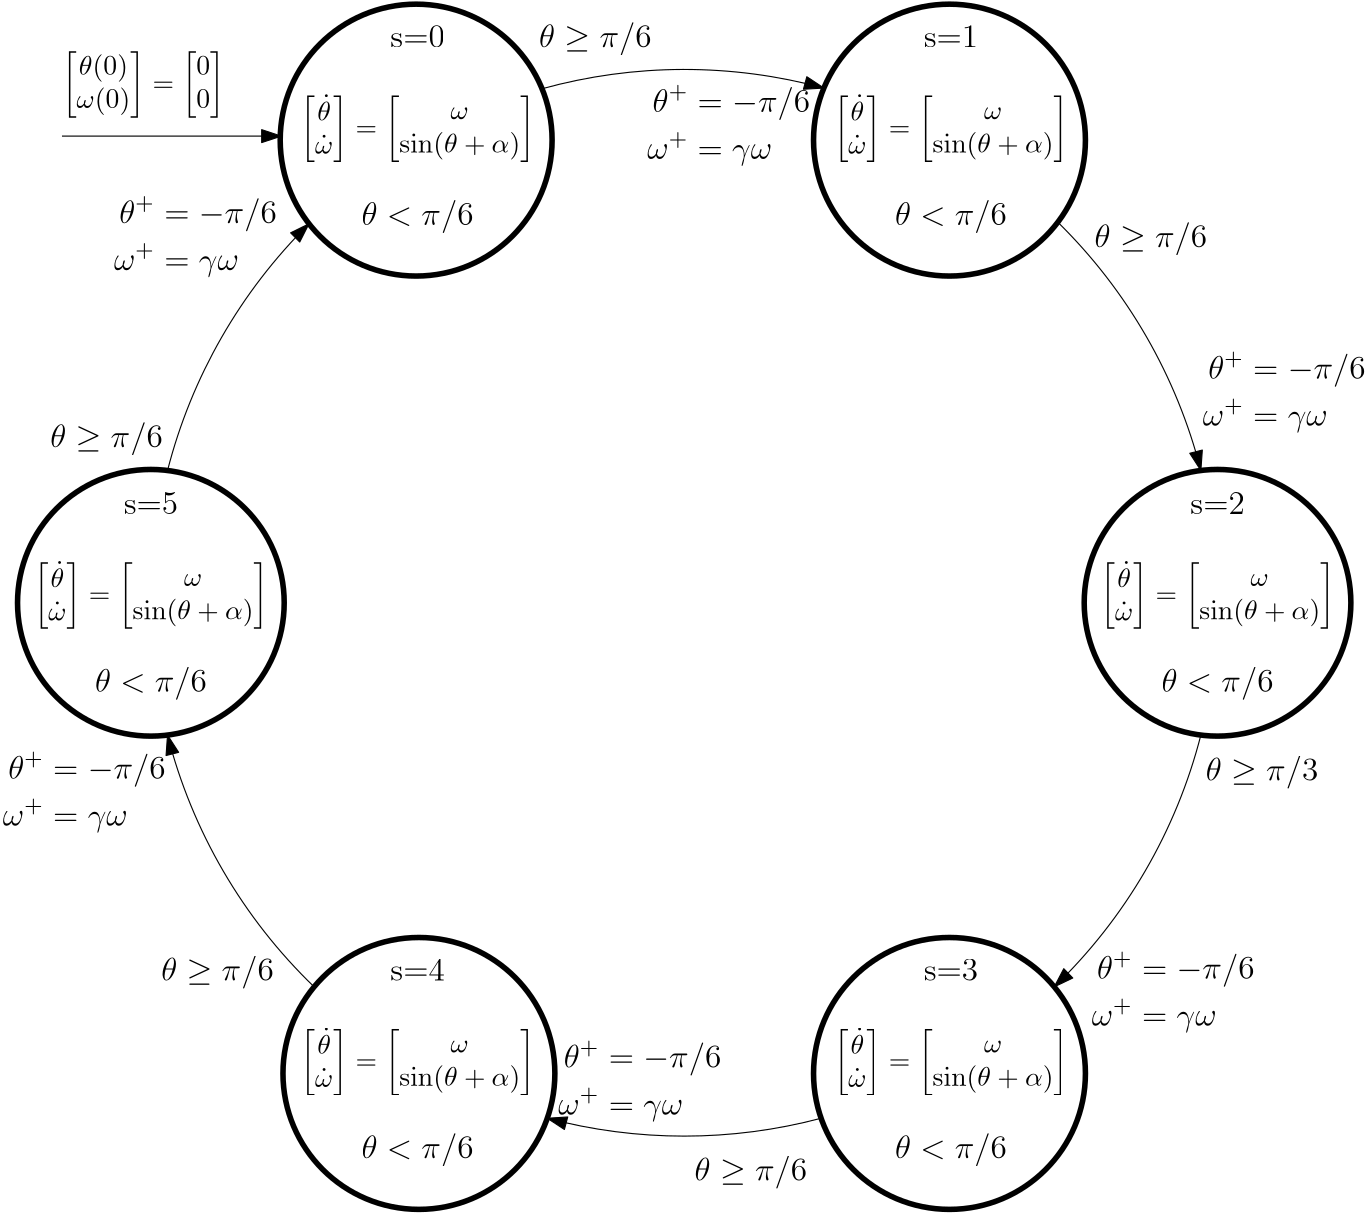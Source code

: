 <?xml version="1.0"?>
<!DOCTYPE ipe SYSTEM "ipe.dtd">
<ipe version="70218" creator="Ipe 7.2.29">
<info created="D:20231017161846" modified="D:20241021215035"/>
<preamble>\usepackage{amsmath}</preamble>
<ipestyle name="basic">
<symbol name="arrow/arc(spx)">
<path stroke="sym-stroke" fill="sym-stroke" pen="sym-pen">
0 0 m
-1 0.333 l
-1 -0.333 l
h
</path>
</symbol>
<symbol name="arrow/farc(spx)">
<path stroke="sym-stroke" fill="white" pen="sym-pen">
0 0 m
-1 0.333 l
-1 -0.333 l
h
</path>
</symbol>
<symbol name="arrow/ptarc(spx)">
<path stroke="sym-stroke" fill="sym-stroke" pen="sym-pen">
0 0 m
-1 0.333 l
-0.8 0 l
-1 -0.333 l
h
</path>
</symbol>
<symbol name="arrow/fptarc(spx)">
<path stroke="sym-stroke" fill="white" pen="sym-pen">
0 0 m
-1 0.333 l
-0.8 0 l
-1 -0.333 l
h
</path>
</symbol>
<symbol name="mark/circle(sx)" transformations="translations">
<path fill="sym-stroke">
0.6 0 0 0.6 0 0 e
0.4 0 0 0.4 0 0 e
</path>
</symbol>
<symbol name="mark/disk(sx)" transformations="translations">
<path fill="sym-stroke">
0.6 0 0 0.6 0 0 e
</path>
</symbol>
<symbol name="mark/fdisk(sfx)" transformations="translations">
<group>
<path fill="sym-fill">
0.5 0 0 0.5 0 0 e
</path>
<path fill="sym-stroke" fillrule="eofill">
0.6 0 0 0.6 0 0 e
0.4 0 0 0.4 0 0 e
</path>
</group>
</symbol>
<symbol name="mark/box(sx)" transformations="translations">
<path fill="sym-stroke" fillrule="eofill">
-0.6 -0.6 m
0.6 -0.6 l
0.6 0.6 l
-0.6 0.6 l
h
-0.4 -0.4 m
0.4 -0.4 l
0.4 0.4 l
-0.4 0.4 l
h
</path>
</symbol>
<symbol name="mark/square(sx)" transformations="translations">
<path fill="sym-stroke">
-0.6 -0.6 m
0.6 -0.6 l
0.6 0.6 l
-0.6 0.6 l
h
</path>
</symbol>
<symbol name="mark/fsquare(sfx)" transformations="translations">
<group>
<path fill="sym-fill">
-0.5 -0.5 m
0.5 -0.5 l
0.5 0.5 l
-0.5 0.5 l
h
</path>
<path fill="sym-stroke" fillrule="eofill">
-0.6 -0.6 m
0.6 -0.6 l
0.6 0.6 l
-0.6 0.6 l
h
-0.4 -0.4 m
0.4 -0.4 l
0.4 0.4 l
-0.4 0.4 l
h
</path>
</group>
</symbol>
<symbol name="mark/cross(sx)" transformations="translations">
<group>
<path fill="sym-stroke">
-0.43 -0.57 m
0.57 0.43 l
0.43 0.57 l
-0.57 -0.43 l
h
</path>
<path fill="sym-stroke">
-0.43 0.57 m
0.57 -0.43 l
0.43 -0.57 l
-0.57 0.43 l
h
</path>
</group>
</symbol>
<symbol name="arrow/fnormal(spx)">
<path stroke="sym-stroke" fill="white" pen="sym-pen">
0 0 m
-1 0.333 l
-1 -0.333 l
h
</path>
</symbol>
<symbol name="arrow/pointed(spx)">
<path stroke="sym-stroke" fill="sym-stroke" pen="sym-pen">
0 0 m
-1 0.333 l
-0.8 0 l
-1 -0.333 l
h
</path>
</symbol>
<symbol name="arrow/fpointed(spx)">
<path stroke="sym-stroke" fill="white" pen="sym-pen">
0 0 m
-1 0.333 l
-0.8 0 l
-1 -0.333 l
h
</path>
</symbol>
<symbol name="arrow/linear(spx)">
<path stroke="sym-stroke" pen="sym-pen">
-1 0.333 m
0 0 l
-1 -0.333 l
</path>
</symbol>
<symbol name="arrow/fdouble(spx)">
<path stroke="sym-stroke" fill="white" pen="sym-pen">
0 0 m
-1 0.333 l
-1 -0.333 l
h
-1 0 m
-2 0.333 l
-2 -0.333 l
h
</path>
</symbol>
<symbol name="arrow/double(spx)">
<path stroke="sym-stroke" fill="sym-stroke" pen="sym-pen">
0 0 m
-1 0.333 l
-1 -0.333 l
h
-1 0 m
-2 0.333 l
-2 -0.333 l
h
</path>
</symbol>
<symbol name="arrow/mid-normal(spx)">
<path stroke="sym-stroke" fill="sym-stroke" pen="sym-pen">
0.5 0 m
-0.5 0.333 l
-0.5 -0.333 l
h
</path>
</symbol>
<symbol name="arrow/mid-fnormal(spx)">
<path stroke="sym-stroke" fill="white" pen="sym-pen">
0.5 0 m
-0.5 0.333 l
-0.5 -0.333 l
h
</path>
</symbol>
<symbol name="arrow/mid-pointed(spx)">
<path stroke="sym-stroke" fill="sym-stroke" pen="sym-pen">
0.5 0 m
-0.5 0.333 l
-0.3 0 l
-0.5 -0.333 l
h
</path>
</symbol>
<symbol name="arrow/mid-fpointed(spx)">
<path stroke="sym-stroke" fill="white" pen="sym-pen">
0.5 0 m
-0.5 0.333 l
-0.3 0 l
-0.5 -0.333 l
h
</path>
</symbol>
<symbol name="arrow/mid-double(spx)">
<path stroke="sym-stroke" fill="sym-stroke" pen="sym-pen">
1 0 m
0 0.333 l
0 -0.333 l
h
0 0 m
-1 0.333 l
-1 -0.333 l
h
</path>
</symbol>
<symbol name="arrow/mid-fdouble(spx)">
<path stroke="sym-stroke" fill="white" pen="sym-pen">
1 0 m
0 0.333 l
0 -0.333 l
h
0 0 m
-1 0.333 l
-1 -0.333 l
h
</path>
</symbol>
<anglesize name="22.5 deg" value="22.5"/>
<anglesize name="30 deg" value="30"/>
<anglesize name="45 deg" value="45"/>
<anglesize name="60 deg" value="60"/>
<anglesize name="90 deg" value="90"/>
<arrowsize name="large" value="10"/>
<arrowsize name="small" value="5"/>
<arrowsize name="tiny" value="3"/>
<color name="blue" value="0 0 1"/>
<color name="brown" value="0.647 0.165 0.165"/>
<color name="darkblue" value="0 0 0.545"/>
<color name="darkcyan" value="0 0.545 0.545"/>
<color name="darkgray" value="0.663"/>
<color name="darkgreen" value="0 0.392 0"/>
<color name="darkmagenta" value="0.545 0 0.545"/>
<color name="darkorange" value="1 0.549 0"/>
<color name="darkred" value="0.545 0 0"/>
<color name="gold" value="1 0.843 0"/>
<color name="gray" value="0.745"/>
<color name="green" value="0 1 0"/>
<color name="lightblue" value="0.678 0.847 0.902"/>
<color name="lightcyan" value="0.878 1 1"/>
<color name="lightgray" value="0.827"/>
<color name="lightgreen" value="0.565 0.933 0.565"/>
<color name="lightyellow" value="1 1 0.878"/>
<color name="navy" value="0 0 0.502"/>
<color name="orange" value="1 0.647 0"/>
<color name="pink" value="1 0.753 0.796"/>
<color name="purple" value="0.627 0.125 0.941"/>
<color name="red" value="1 0 0"/>
<color name="seagreen" value="0.18 0.545 0.341"/>
<color name="turquoise" value="0.251 0.878 0.816"/>
<color name="violet" value="0.933 0.51 0.933"/>
<color name="yellow" value="1 1 0"/>
<dashstyle name="dash dot dotted" value="[4 2 1 2 1 2] 0"/>
<dashstyle name="dash dotted" value="[4 2 1 2] 0"/>
<dashstyle name="dashed" value="[4] 0"/>
<dashstyle name="dotted" value="[1 3] 0"/>
<gridsize name="10 pts (~3.5 mm)" value="10"/>
<gridsize name="14 pts (~5 mm)" value="14"/>
<gridsize name="16 pts (~6 mm)" value="16"/>
<gridsize name="20 pts (~7 mm)" value="20"/>
<gridsize name="28 pts (~10 mm)" value="28"/>
<gridsize name="32 pts (~12 mm)" value="32"/>
<gridsize name="4 pts" value="4"/>
<gridsize name="56 pts (~20 mm)" value="56"/>
<gridsize name="8 pts (~3 mm)" value="8"/>
<opacity name="10%" value="0.1"/>
<opacity name="30%" value="0.3"/>
<opacity name="50%" value="0.5"/>
<opacity name="75%" value="0.75"/>
<pen name="fat" value="1.2"/>
<pen name="heavier" value="0.8"/>
<pen name="ultrafat" value="2"/>
<symbolsize name="large" value="5"/>
<symbolsize name="small" value="2"/>
<symbolsize name="tiny" value="1.1"/>
<textsize name="Huge" value="\Huge"/>
<textsize name="LARGE" value="\LARGE"/>
<textsize name="Large" value="\Large"/>
<textsize name="footnote" value="\footnotesize"/>
<textsize name="huge" value="\huge"/>
<textsize name="large" value="\large"/>
<textsize name="script" value="\scriptsize"/>
<textsize name="small" value="\small"/>
<textsize name="tiny" value="\tiny"/>
<textstyle name="center" begin="\begin{center}" end="\end{center}"/>
<textstyle name="item" begin="\begin{itemize}\item{}" end="\end{itemize}"/>
<textstyle name="itemize" begin="\begin{itemize}" end="\end{itemize}"/>
<tiling name="falling" angle="-60" step="4" width="1"/>
<tiling name="rising" angle="30" step="4" width="1"/>
</ipestyle>
<page>
<layer name="alpha"/>
<view layers="alpha" active="alpha"/>
<path layer="alpha" stroke="black" pen="ultrafat">
48 0 0 48 448 512 e
</path>
<path stroke="black" pen="ultrafat">
48 0 0 48 64 512 e
</path>
<path stroke="black" pen="ultrafat">
48.94 0 0 48.94 351.502 678.563 e
</path>
<path matrix="1 0 0 1 -192 0" stroke="black" pen="ultrafat">
48.94 0 0 48.94 351.502 678.563 e
</path>
<path matrix="1 0 0 1 0 -336" stroke="black" pen="ultrafat">
48.94 0 0 48.94 351.502 678.563 e
</path>
<path matrix="1 0 0 1 -191.003 -335.999" stroke="black" pen="ultrafat">
48.94 0 0 48.94 351.502 678.563 e
</path>
<path stroke="black" arrow="normal/normal">
70 559.624 m
192 0 0 -192 256 512 120.924 648.449 a
</path>
<path stroke="black" arrow="normal/normal">
204.815 697.052 m
192 0 0 -192 256 512 306.29 697.297 a
</path>
<path stroke="black" arrow="normal/normal">
390.51 649.008 m
192 0 0 -192 256 512 442 559.624 a
</path>
<path stroke="black" arrow="normal/normal">
442 464.376 m
192 0 0 -192 256 512 389.224 373.742 a
</path>
<path stroke="black" arrow="normal/normal">
305.295 326.436 m
192 0 0 -192 256 512 206.705 326.436 a
</path>
<path stroke="black" arrow="normal/normal">
122.776 373.742 m
192 0 0 -192 256 512 70 464.376 a
</path>
<text matrix="1 0 0 1 0 8" transformations="translations" pos="160 704" stroke="black" type="label" width="19.575" height="7.704" depth="0" halign="center" valign="baseline" size="large">s=0</text>
<text matrix="1 0 0 1 0 8" transformations="translations" pos="352 704" stroke="black" type="label" width="19.575" height="7.704" depth="0" halign="center" valign="baseline" size="large">s=1</text>
<text transformations="translations" pos="448 544" stroke="black" type="label" width="19.575" height="7.704" depth="0" halign="center" valign="baseline" size="large">s=2</text>
<text matrix="1 0 0 1 0 8" transformations="translations" pos="352 368" stroke="black" type="label" width="19.575" height="7.704" depth="0" halign="center" valign="baseline" size="large">s=3</text>
<text matrix="1 0 0 1 0 8" transformations="translations" pos="160 368" stroke="black" type="label" width="19.575" height="7.704" depth="0" halign="center" valign="baseline" size="large">s=4</text>
<text transformations="translations" pos="64 544" stroke="black" type="label" width="19.575" height="7.704" depth="0" halign="center" valign="baseline" size="large">s=5</text>
<text matrix="1 0 0 1 0 8" transformations="translations" pos="160 672" stroke="black" type="label" width="84.395" height="14.894" depth="9.93" halign="center" valign="baseline" style="math">\begin{bmatrix} 
\dot \theta \\ 
\dot \omega 
\end{bmatrix} 
= 
\begin{bmatrix} 
\omega \\ 
\sin (\theta + \alpha) 
\end{bmatrix} </text>
<text transformations="translations" pos="160 648" stroke="black" type="label" width="40.302" height="8.965" depth="2.99" halign="center" valign="baseline" size="large" style="math">\theta &lt; \pi/6</text>
<text matrix="1 0 0 1 192 8" transformations="translations" pos="160 672" stroke="black" type="label" width="84.395" height="14.894" depth="9.93" halign="center" valign="baseline" style="math">\begin{bmatrix} 
\dot \theta \\ 
\dot \omega 
\end{bmatrix} 
= 
\begin{bmatrix} 
\omega \\ 
\sin (\theta + \alpha) 
\end{bmatrix} </text>
<text matrix="1 0 0 1 288 -160" transformations="translations" pos="160 672" stroke="black" type="label" width="84.395" height="14.894" depth="9.93" halign="center" valign="baseline" style="math">\begin{bmatrix} 
\dot \theta \\ 
\dot \omega 
\end{bmatrix} 
= 
\begin{bmatrix} 
\omega \\ 
\sin (\theta + \alpha) 
\end{bmatrix} </text>
<text matrix="1 0 0 1 -96 -160" transformations="translations" pos="160 672" stroke="black" type="label" width="84.395" height="14.894" depth="9.93" halign="center" valign="baseline" style="math">\begin{bmatrix} 
\dot \theta \\ 
\dot \omega 
\end{bmatrix} 
= 
\begin{bmatrix} 
\omega \\ 
\sin (\theta + \alpha) 
\end{bmatrix} </text>
<text matrix="1 0 0 1 0 -328" transformations="translations" pos="160 672" stroke="black" type="label" width="84.395" height="14.894" depth="9.93" halign="center" valign="baseline" style="math">\begin{bmatrix} 
\dot \theta \\ 
\dot \omega 
\end{bmatrix} 
= 
\begin{bmatrix} 
\omega \\ 
\sin (\theta + \alpha) 
\end{bmatrix} </text>
<text matrix="1 0 0 1 192 -328" transformations="translations" pos="160 672" stroke="black" type="label" width="84.395" height="14.894" depth="9.93" halign="center" valign="baseline" style="math">\begin{bmatrix} 
\dot \theta \\ 
\dot \omega 
\end{bmatrix} 
= 
\begin{bmatrix} 
\omega \\ 
\sin (\theta + \alpha) 
\end{bmatrix} </text>
<text matrix="1 0 0 1 192 0" transformations="translations" pos="160 648" stroke="black" type="label" width="40.302" height="8.965" depth="2.99" halign="center" valign="baseline" size="large" style="math">\theta &lt; \pi/6</text>
<text matrix="1 0 0 1 -96 -168" transformations="translations" pos="160 648" stroke="black" type="label" width="40.302" height="8.965" depth="2.99" halign="center" valign="baseline" size="large" style="math">\theta &lt; \pi/6</text>
<text matrix="1 0 0 1 288 -168" transformations="translations" pos="160 648" stroke="black" type="label" width="40.302" height="8.965" depth="2.99" halign="center" valign="baseline" size="large" style="math">\theta &lt; \pi/6</text>
<text matrix="1 0 0 1 0 -336" transformations="translations" pos="160 648" stroke="black" type="label" width="40.302" height="8.965" depth="2.99" halign="center" valign="baseline" size="large" style="math">\theta &lt; \pi/6</text>
<text matrix="1 0 0 1 192 -336" transformations="translations" pos="160 648" stroke="black" type="label" width="40.302" height="8.965" depth="2.99" halign="center" valign="baseline" size="large" style="math">\theta &lt; \pi/6</text>
<text matrix="1 0 0 1 8 0" transformations="translations" pos="216 712" stroke="black" type="label" width="40.496" height="8.965" depth="2.99" halign="center" valign="baseline" size="large" style="math">\theta \geq \pi/6</text>
<text matrix="1 0 0 1 8 0" transformations="translations" pos="416 640" stroke="black" type="label" width="40.496" height="8.965" depth="2.99" halign="center" valign="baseline" size="large" style="math">\theta \geq \pi/6</text>
<text transformations="translations" pos="464 448" stroke="black" type="label" width="40.496" height="8.965" depth="2.99" halign="center" valign="baseline" size="large" style="math">\theta \geq \pi/3</text>
<text matrix="1 0 0 1 0 -8" transformations="translations" pos="280 312" stroke="black" type="label" width="40.496" height="8.965" depth="2.99" halign="center" valign="baseline" size="large" style="math">\theta \geq \pi/6</text>
<text transformations="translations" pos="88 376" stroke="black" type="label" width="40.496" height="8.965" depth="2.99" halign="center" valign="baseline" size="large" style="math">\theta \geq \pi/6</text>
<text matrix="1 0 0 1 0 -8" transformations="translations" pos="48 576" stroke="black" type="label" width="40.496" height="8.965" depth="2.99" halign="center" valign="baseline" size="large" style="math">\theta \geq \pi/6</text>
<text matrix="1 0 0 1 -16 -32" transformations="translations" pos="288 712" stroke="black" type="label" width="58.623" height="18.424" depth="12.46" halign="center" valign="baseline" size="large" style="math">\begin{aligned}
\theta^+ &amp;= -\pi/6\\
\omega^+ &amp;= \gamma \omega
\end{aligned}
</text>
<text matrix="1 0 0 1 16 0" transformations="translations" pos="456 584" stroke="black" type="label" width="58.623" height="18.424" depth="12.46" halign="center" valign="baseline" size="large" style="math">\begin{aligned}
\theta^+ &amp;= -\pi/6\\
\omega^+ &amp;= \gamma \omega
\end{aligned}
</text>
<text matrix="1 0 0 1 8 -8" transformations="translations" pos="424 376" stroke="black" type="label" width="58.623" height="18.424" depth="12.46" halign="center" valign="baseline" size="large" style="math">\begin{aligned}
\theta^+ &amp;= -\pi/6\\
\omega^+ &amp;= \gamma \omega
\end{aligned}</text>
<text transformations="translations" pos="240 336" stroke="black" type="label" width="58.623" height="18.424" depth="12.46" halign="center" valign="baseline" size="large" style="math">\begin{aligned}
\theta^+ &amp;= -\pi/6\\
\omega^+ &amp;= \gamma \omega
\end{aligned}
</text>
<text matrix="1 0 0 1 8 -8" transformations="translations" pos="32 448" stroke="black" type="label" width="58.623" height="18.424" depth="12.46" halign="center" valign="baseline" size="large" style="math">\begin{aligned}
\theta^+ &amp;= -\pi/6\\
\omega^+ &amp;= \gamma \omega
\end{aligned}</text>
<text transformations="translations" pos="80 640" stroke="black" type="label" width="58.623" height="18.424" depth="12.46" halign="center" valign="baseline" size="large" style="math">\begin{aligned}
\theta^+ &amp;= -\pi/6\\
\omega^+ &amp;= \gamma \omega
\end{aligned}
</text>
<text matrix="1 0 0 1 -64 -56" transformations="translations" pos="96 752" stroke="black" type="label" width="58.586" height="14.441" depth="9.47" valign="baseline" style="math">\begin{bmatrix} 
\theta(0) \\ 
\omega(0) 
\end{bmatrix} 
= 
\begin{bmatrix} 
0 \\ 
0 
\end{bmatrix}</text>
<path stroke="black" arrow="normal/normal">
32 680 m
110.893 680 l
</path>
</page>
</ipe>
